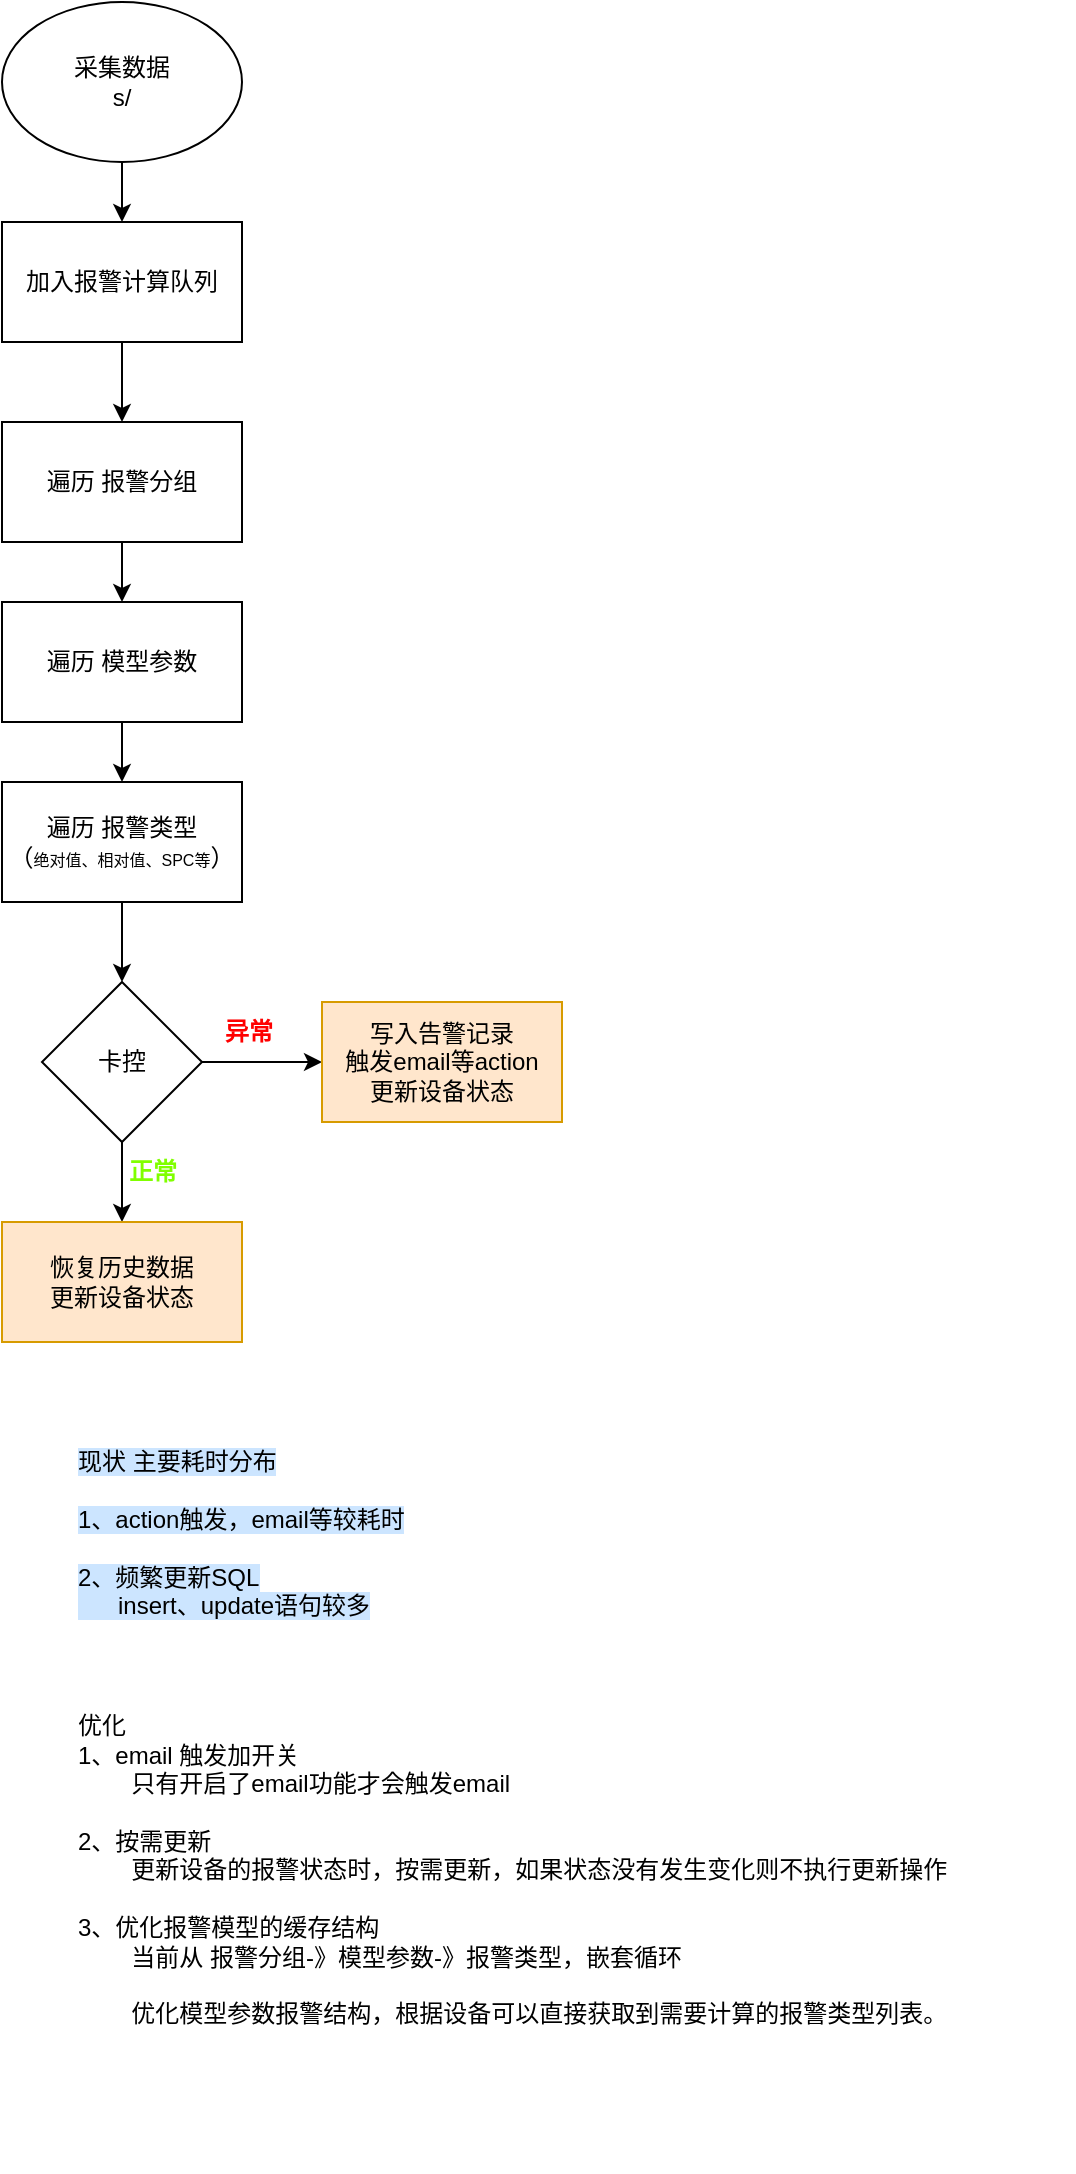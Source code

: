 <mxfile version="21.3.7" type="github">
  <diagram id="pxkPvl0Xrv9N_y3EMczL" name="第 2 页">
    <mxGraphModel dx="815" dy="1603" grid="1" gridSize="10" guides="1" tooltips="1" connect="1" arrows="1" fold="1" page="1" pageScale="1" pageWidth="827" pageHeight="1169" math="0" shadow="0">
      <root>
        <mxCell id="0" />
        <mxCell id="1" parent="0" />
        <mxCell id="cFFpnk-g19DoDnK3nfvg-3" value="" style="edgeStyle=orthogonalEdgeStyle;rounded=0;orthogonalLoop=1;jettySize=auto;html=1;" edge="1" parent="1" source="cFFpnk-g19DoDnK3nfvg-1" target="cFFpnk-g19DoDnK3nfvg-2">
          <mxGeometry relative="1" as="geometry" />
        </mxCell>
        <mxCell id="cFFpnk-g19DoDnK3nfvg-1" value="采集数据&lt;br&gt;s/" style="ellipse;whiteSpace=wrap;html=1;" vertex="1" parent="1">
          <mxGeometry x="134" y="-1140" width="120" height="80" as="geometry" />
        </mxCell>
        <mxCell id="cFFpnk-g19DoDnK3nfvg-5" value="" style="edgeStyle=orthogonalEdgeStyle;rounded=0;orthogonalLoop=1;jettySize=auto;html=1;" edge="1" parent="1" source="cFFpnk-g19DoDnK3nfvg-2" target="cFFpnk-g19DoDnK3nfvg-4">
          <mxGeometry relative="1" as="geometry" />
        </mxCell>
        <mxCell id="cFFpnk-g19DoDnK3nfvg-2" value="加入报警计算队列" style="whiteSpace=wrap;html=1;" vertex="1" parent="1">
          <mxGeometry x="134" y="-1030" width="120" height="60" as="geometry" />
        </mxCell>
        <mxCell id="cFFpnk-g19DoDnK3nfvg-7" value="" style="edgeStyle=orthogonalEdgeStyle;rounded=0;orthogonalLoop=1;jettySize=auto;html=1;" edge="1" parent="1" source="cFFpnk-g19DoDnK3nfvg-4" target="cFFpnk-g19DoDnK3nfvg-6">
          <mxGeometry relative="1" as="geometry" />
        </mxCell>
        <mxCell id="cFFpnk-g19DoDnK3nfvg-4" value="遍历 报警分组" style="whiteSpace=wrap;html=1;" vertex="1" parent="1">
          <mxGeometry x="134" y="-930" width="120" height="60" as="geometry" />
        </mxCell>
        <mxCell id="cFFpnk-g19DoDnK3nfvg-9" value="" style="edgeStyle=orthogonalEdgeStyle;rounded=0;orthogonalLoop=1;jettySize=auto;html=1;" edge="1" parent="1" source="cFFpnk-g19DoDnK3nfvg-6" target="cFFpnk-g19DoDnK3nfvg-8">
          <mxGeometry relative="1" as="geometry" />
        </mxCell>
        <mxCell id="cFFpnk-g19DoDnK3nfvg-6" value="遍历 模型参数" style="whiteSpace=wrap;html=1;" vertex="1" parent="1">
          <mxGeometry x="134" y="-840" width="120" height="60" as="geometry" />
        </mxCell>
        <mxCell id="cFFpnk-g19DoDnK3nfvg-11" value="" style="edgeStyle=orthogonalEdgeStyle;rounded=0;orthogonalLoop=1;jettySize=auto;html=1;" edge="1" parent="1" source="cFFpnk-g19DoDnK3nfvg-8" target="cFFpnk-g19DoDnK3nfvg-10">
          <mxGeometry relative="1" as="geometry" />
        </mxCell>
        <mxCell id="cFFpnk-g19DoDnK3nfvg-8" value="遍历 报警类型&lt;br&gt;（&lt;font style=&quot;font-size: 8px;&quot;&gt;绝对值、相对值、SPC等&lt;/font&gt;）" style="whiteSpace=wrap;html=1;" vertex="1" parent="1">
          <mxGeometry x="134" y="-750" width="120" height="60" as="geometry" />
        </mxCell>
        <mxCell id="cFFpnk-g19DoDnK3nfvg-13" value="" style="edgeStyle=orthogonalEdgeStyle;rounded=0;orthogonalLoop=1;jettySize=auto;html=1;" edge="1" parent="1" source="cFFpnk-g19DoDnK3nfvg-10" target="cFFpnk-g19DoDnK3nfvg-12">
          <mxGeometry relative="1" as="geometry" />
        </mxCell>
        <mxCell id="cFFpnk-g19DoDnK3nfvg-16" value="" style="edgeStyle=orthogonalEdgeStyle;rounded=0;orthogonalLoop=1;jettySize=auto;html=1;" edge="1" parent="1" source="cFFpnk-g19DoDnK3nfvg-10" target="cFFpnk-g19DoDnK3nfvg-15">
          <mxGeometry relative="1" as="geometry">
            <Array as="points">
              <mxPoint x="264" y="-610" />
              <mxPoint x="264" y="-610" />
            </Array>
          </mxGeometry>
        </mxCell>
        <mxCell id="cFFpnk-g19DoDnK3nfvg-10" value="卡控" style="rhombus;whiteSpace=wrap;html=1;" vertex="1" parent="1">
          <mxGeometry x="154" y="-650" width="80" height="80" as="geometry" />
        </mxCell>
        <mxCell id="cFFpnk-g19DoDnK3nfvg-12" value="恢复历史数据&lt;br&gt;更新设备状态" style="whiteSpace=wrap;html=1;fillColor=#ffe6cc;strokeColor=#d79b00;" vertex="1" parent="1">
          <mxGeometry x="134" y="-530" width="120" height="60" as="geometry" />
        </mxCell>
        <mxCell id="cFFpnk-g19DoDnK3nfvg-14" value="&lt;font color=&quot;#80ff00&quot;&gt;&lt;b&gt;正常&lt;/b&gt;&lt;/font&gt;" style="text;html=1;align=center;verticalAlign=middle;resizable=0;points=[];autosize=1;strokeColor=none;fillColor=none;" vertex="1" parent="1">
          <mxGeometry x="184" y="-570" width="50" height="30" as="geometry" />
        </mxCell>
        <mxCell id="cFFpnk-g19DoDnK3nfvg-15" value="写入告警记录&lt;br&gt;触发email等action&lt;br&gt;更新设备状态" style="whiteSpace=wrap;html=1;fillColor=#ffe6cc;strokeColor=#d79b00;" vertex="1" parent="1">
          <mxGeometry x="294" y="-640" width="120" height="60" as="geometry" />
        </mxCell>
        <mxCell id="cFFpnk-g19DoDnK3nfvg-17" value="&lt;b&gt;&lt;font color=&quot;#ff0000&quot;&gt;异常&lt;/font&gt;&lt;/b&gt;" style="text;html=1;align=center;verticalAlign=middle;resizable=0;points=[];autosize=1;strokeColor=none;fillColor=none;" vertex="1" parent="1">
          <mxGeometry x="232" y="-640" width="50" height="30" as="geometry" />
        </mxCell>
        <mxCell id="cFFpnk-g19DoDnK3nfvg-18" value="&lt;div style=&quot;&quot;&gt;&lt;span style=&quot;background-color: rgb(204, 229, 255);&quot;&gt;现状 主要耗时分布&lt;/span&gt;&lt;/div&gt;&lt;div style=&quot;&quot;&gt;&lt;span style=&quot;background-color: rgb(204, 229, 255);&quot;&gt;&lt;br&gt;&lt;/span&gt;&lt;/div&gt;&lt;span style=&quot;background-color: rgb(204, 229, 255);&quot;&gt;1、action触发，email等较耗时&lt;br&gt;&lt;br&gt;2、频繁更新SQL&lt;br&gt;&amp;nbsp; &amp;nbsp; &amp;nbsp; insert、update语句较多&lt;br&gt;&lt;br&gt;&lt;br&gt;&lt;/span&gt;" style="text;strokeColor=none;align=left;fillColor=none;html=1;verticalAlign=middle;whiteSpace=wrap;rounded=0;" vertex="1" parent="1">
          <mxGeometry x="170" y="-390" width="270" height="60" as="geometry" />
        </mxCell>
        <mxCell id="cFFpnk-g19DoDnK3nfvg-21" value="优化&lt;br&gt;&lt;div style=&quot;&quot;&gt;&lt;span style=&quot;background-color: initial;&quot;&gt;1、email 触发加开关&lt;/span&gt;&lt;/div&gt;&lt;div style=&quot;&quot;&gt;&lt;span style=&quot;background-color: initial;&quot;&gt;&lt;span style=&quot;white-space: pre;&quot;&gt;&#x9;&lt;/span&gt;只有开启了email功能才会触发email&lt;br&gt;&lt;/span&gt;&lt;/div&gt;&lt;div style=&quot;&quot;&gt;&lt;span style=&quot;background-color: initial;&quot;&gt;&lt;br&gt;&lt;/span&gt;&lt;/div&gt;&lt;div style=&quot;&quot;&gt;&lt;span style=&quot;background-color: initial;&quot;&gt;2、按需更新&lt;/span&gt;&lt;/div&gt;&lt;div style=&quot;&quot;&gt;&lt;span style=&quot;background-color: initial;&quot;&gt;&lt;span style=&quot;white-space: pre;&quot;&gt;&#x9;&lt;/span&gt;更新设备的报警状态时，按需更新，如果状态没有发生变化则不执行更新操作&lt;br&gt;&lt;/span&gt;&lt;/div&gt;&lt;div style=&quot;&quot;&gt;&lt;span style=&quot;background-color: initial;&quot;&gt;&lt;span style=&quot;white-space: pre;&quot;&gt;&#x9;&lt;/span&gt;&lt;br&gt;&lt;/span&gt;&lt;/div&gt;&lt;div style=&quot;&quot;&gt;3、优化报警模型的缓存结构&lt;/div&gt;&lt;div style=&quot;&quot;&gt;&lt;span style=&quot;white-space: pre;&quot;&gt;&#x9;&lt;/span&gt;当前从 报警分组-》模型参数-》报警类型，嵌套循环&lt;/div&gt;&lt;div style=&quot;&quot;&gt;&lt;br&gt;&lt;/div&gt;&lt;div style=&quot;&quot;&gt;&amp;nbsp; &amp;nbsp; &amp;nbsp; &amp;nbsp; 优化模型参数报警结构，根据设备可以直接获取到需要计算的报警类型列表。&lt;/div&gt;&lt;div style=&quot;&quot;&gt;&lt;br&gt;&lt;/div&gt;&lt;div style=&quot;&quot;&gt;&lt;br&gt;&lt;/div&gt;&lt;div style=&quot;&quot;&gt;&lt;br&gt;&lt;/div&gt;&lt;div style=&quot;&quot;&gt;&lt;span style=&quot;white-space: pre;&quot;&gt;&#x9;&lt;/span&gt;&lt;br&gt;&lt;/div&gt;&lt;div style=&quot;&quot;&gt;&lt;br&gt;&lt;/div&gt;" style="text;strokeColor=none;align=left;fillColor=none;html=1;verticalAlign=middle;whiteSpace=wrap;rounded=0;" vertex="1" parent="1">
          <mxGeometry x="170" y="-230" width="500" height="120" as="geometry" />
        </mxCell>
      </root>
    </mxGraphModel>
  </diagram>
</mxfile>
